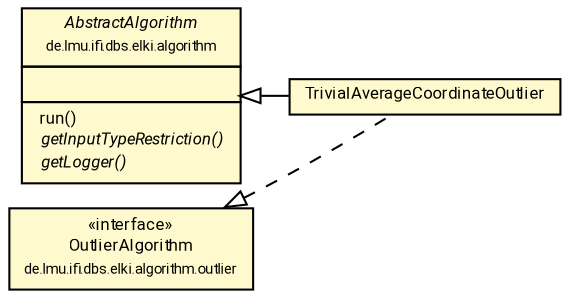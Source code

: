 #!/usr/local/bin/dot
#
# Class diagram 
# Generated by UMLGraph version R5_7_2-60-g0e99a6 (http://www.spinellis.gr/umlgraph/)
#

digraph G {
	graph [fontnames="svg"]
	edge [fontname="Roboto",fontsize=7,labelfontname="Roboto",labelfontsize=7,color="black"];
	node [fontname="Roboto",fontcolor="black",fontsize=8,shape=plaintext,margin=0,width=0,height=0];
	nodesep=0.15;
	ranksep=0.25;
	rankdir=LR;
	// de.lmu.ifi.dbs.elki.algorithm.AbstractAlgorithm<R extends de.lmu.ifi.dbs.elki.result.Result>
	c10388467 [label=<<table title="de.lmu.ifi.dbs.elki.algorithm.AbstractAlgorithm" border="0" cellborder="1" cellspacing="0" cellpadding="2" bgcolor="LemonChiffon" href="../../AbstractAlgorithm.html" target="_parent">
		<tr><td><table border="0" cellspacing="0" cellpadding="1">
		<tr><td align="center" balign="center"> <font face="Roboto"><i>AbstractAlgorithm</i></font> </td></tr>
		<tr><td align="center" balign="center"> <font face="Roboto" point-size="7.0">de.lmu.ifi.dbs.elki.algorithm</font> </td></tr>
		</table></td></tr>
		<tr><td><table border="0" cellspacing="0" cellpadding="1">
		<tr><td align="left" balign="left">  </td></tr>
		</table></td></tr>
		<tr><td><table border="0" cellspacing="0" cellpadding="1">
		<tr><td align="left" balign="left">  run() </td></tr>
		<tr><td align="left" balign="left"> <i> getInputTypeRestriction()</i> </td></tr>
		<tr><td align="left" balign="left"> <i> getLogger()</i> </td></tr>
		</table></td></tr>
		</table>>, URL="../../AbstractAlgorithm.html"];
	// de.lmu.ifi.dbs.elki.algorithm.outlier.OutlierAlgorithm
	c10390252 [label=<<table title="de.lmu.ifi.dbs.elki.algorithm.outlier.OutlierAlgorithm" border="0" cellborder="1" cellspacing="0" cellpadding="2" bgcolor="LemonChiffon" href="../OutlierAlgorithm.html" target="_parent">
		<tr><td><table border="0" cellspacing="0" cellpadding="1">
		<tr><td align="center" balign="center"> &#171;interface&#187; </td></tr>
		<tr><td align="center" balign="center"> <font face="Roboto">OutlierAlgorithm</font> </td></tr>
		<tr><td align="center" balign="center"> <font face="Roboto" point-size="7.0">de.lmu.ifi.dbs.elki.algorithm.outlier</font> </td></tr>
		</table></td></tr>
		</table>>, URL="../OutlierAlgorithm.html"];
	// de.lmu.ifi.dbs.elki.algorithm.outlier.trivial.TrivialAverageCoordinateOutlier
	c10390296 [label=<<table title="de.lmu.ifi.dbs.elki.algorithm.outlier.trivial.TrivialAverageCoordinateOutlier" border="0" cellborder="1" cellspacing="0" cellpadding="2" bgcolor="lemonChiffon" href="TrivialAverageCoordinateOutlier.html" target="_parent">
		<tr><td><table border="0" cellspacing="0" cellpadding="1">
		<tr><td align="center" balign="center"> <font face="Roboto">TrivialAverageCoordinateOutlier</font> </td></tr>
		</table></td></tr>
		</table>>, URL="TrivialAverageCoordinateOutlier.html"];
	// de.lmu.ifi.dbs.elki.algorithm.outlier.trivial.TrivialAverageCoordinateOutlier extends de.lmu.ifi.dbs.elki.algorithm.AbstractAlgorithm<R extends de.lmu.ifi.dbs.elki.result.Result>
	c10388467 -> c10390296 [arrowtail=empty,dir=back,weight=10];
	// de.lmu.ifi.dbs.elki.algorithm.outlier.trivial.TrivialAverageCoordinateOutlier implements de.lmu.ifi.dbs.elki.algorithm.outlier.OutlierAlgorithm
	c10390252 -> c10390296 [arrowtail=empty,style=dashed,dir=back,weight=9];
}

